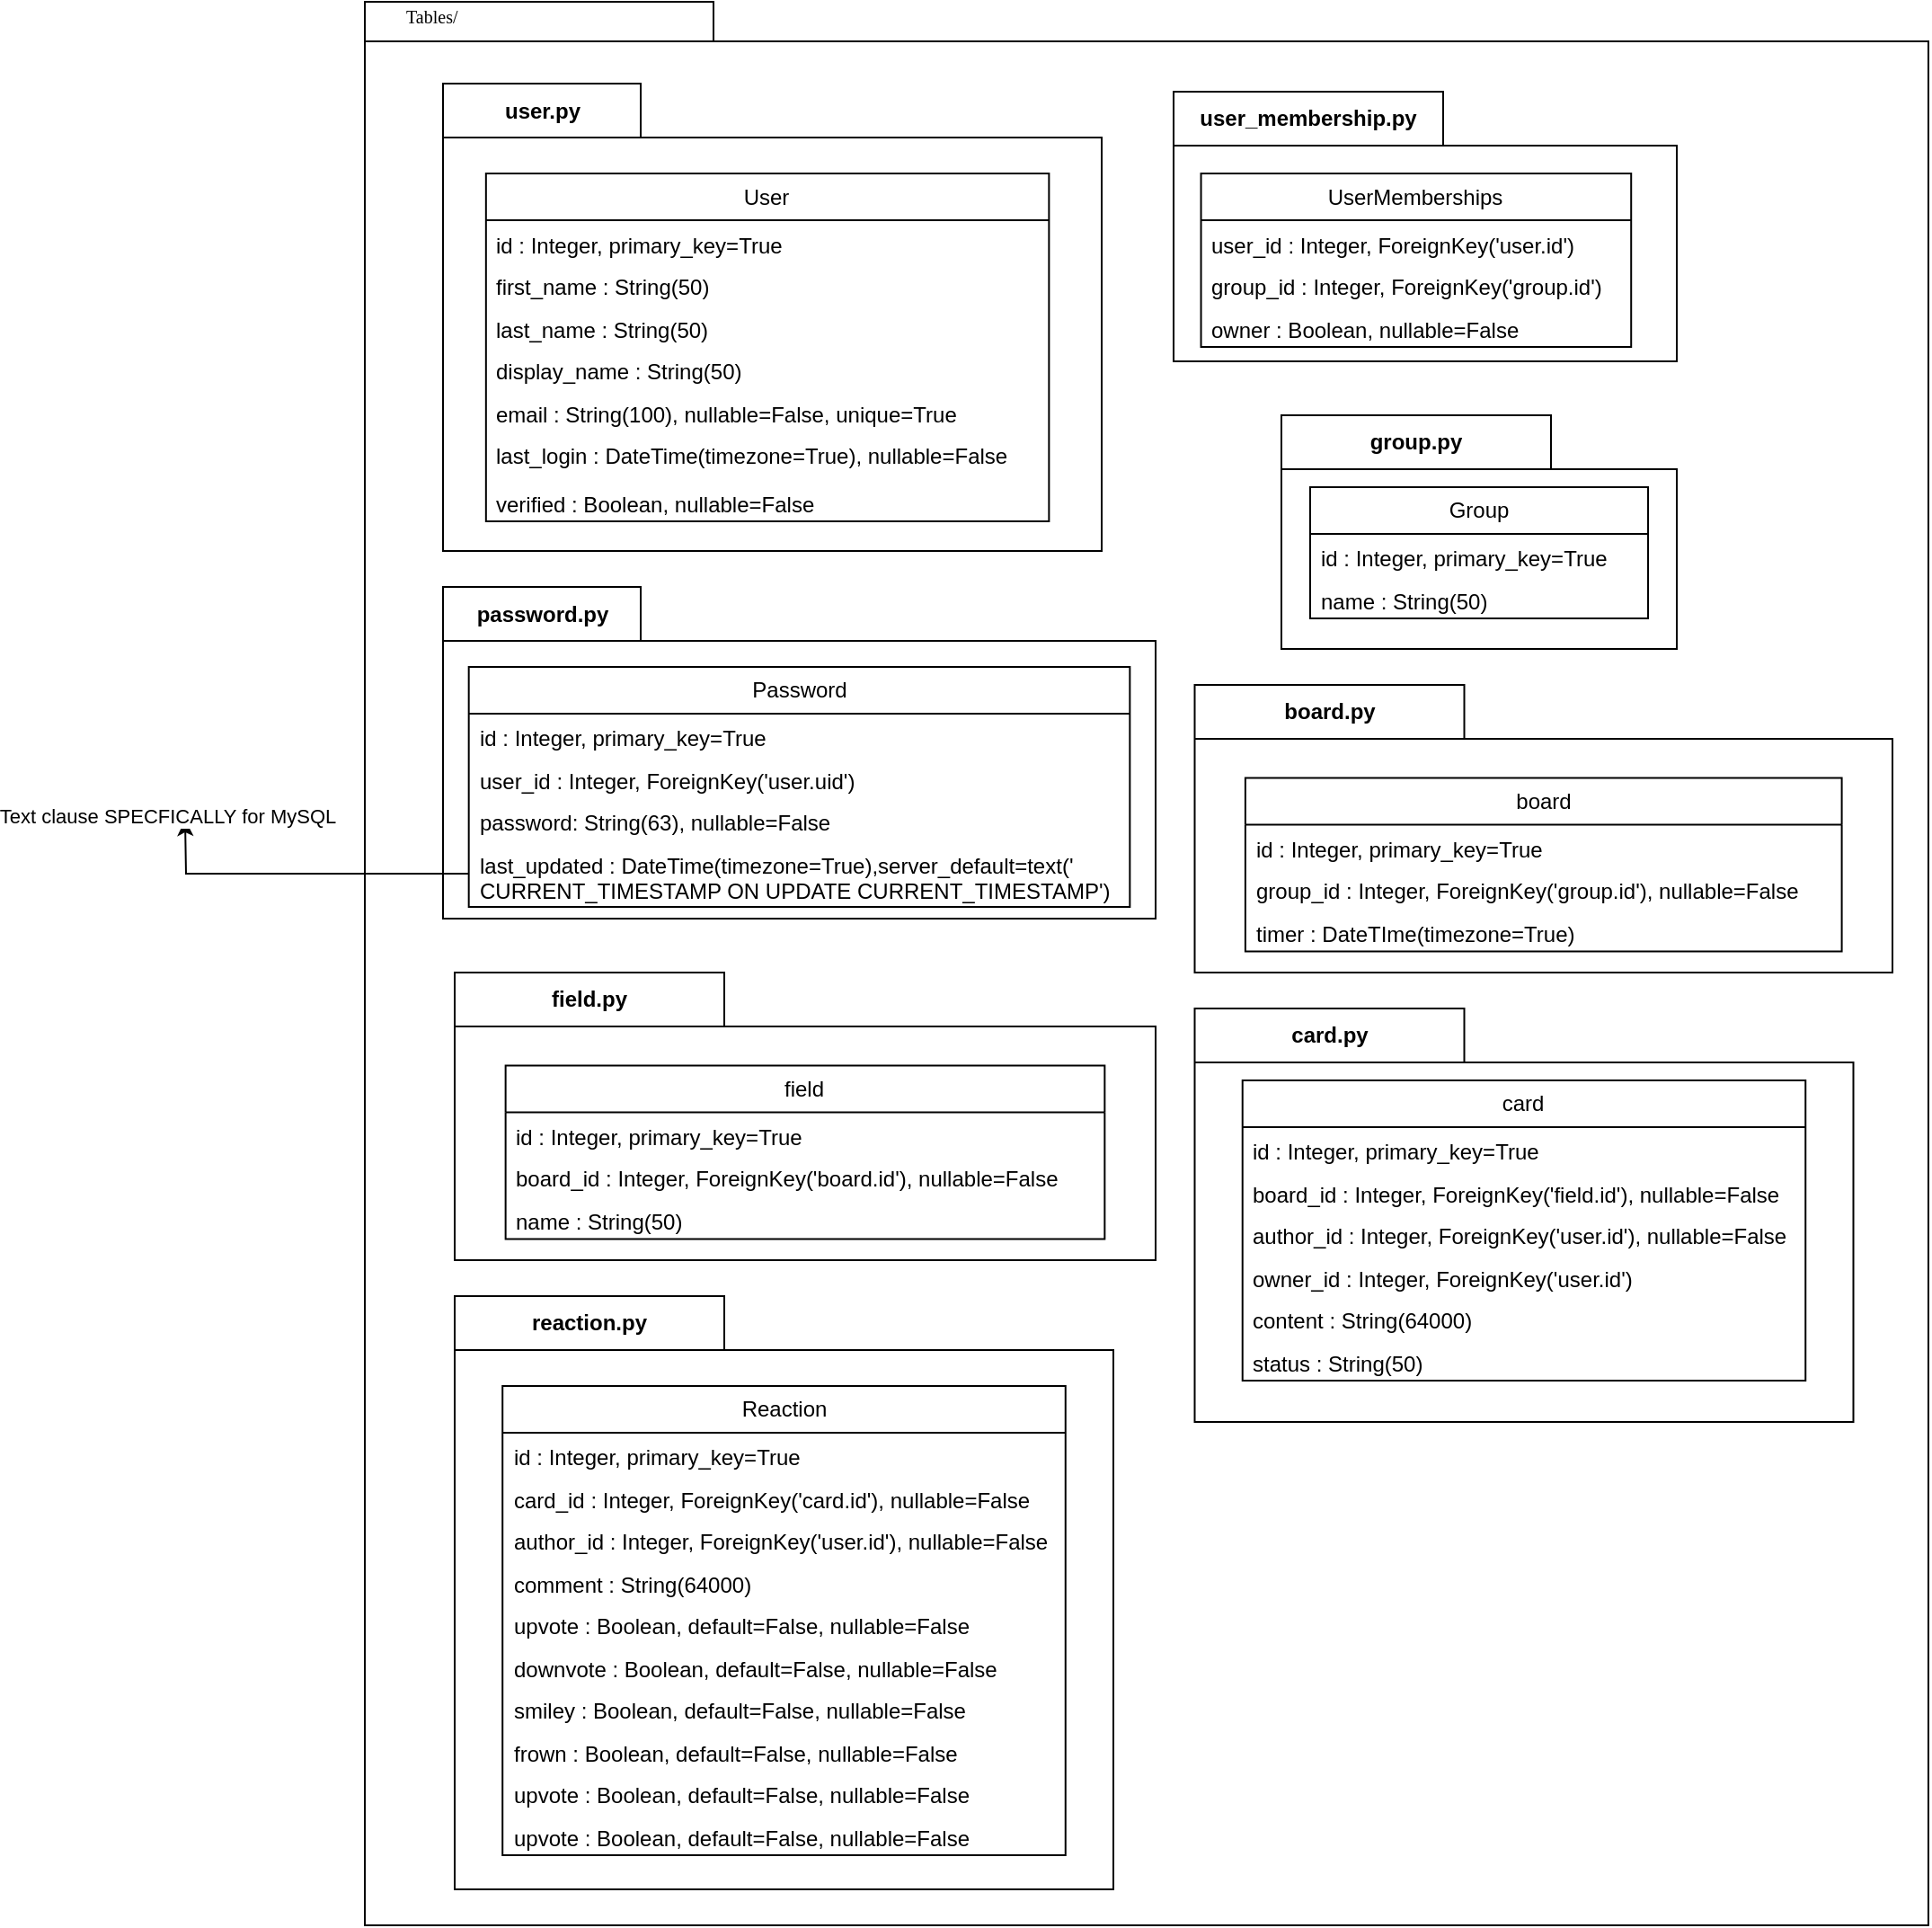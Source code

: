 <mxfile version="23.1.0" type="github">
  <diagram name="Page-1" id="b5b7bab2-c9e2-2cf4-8b2a-24fd1a2a6d21">
    <mxGraphModel dx="4293" dy="540" grid="1" gridSize="10" guides="1" tooltips="1" connect="1" arrows="1" fold="1" page="1" pageScale="1" pageWidth="827" pageHeight="1169" background="none" math="0" shadow="0">
      <root>
        <mxCell id="0" />
        <mxCell id="1" parent="0" />
        <mxCell id="oABOveACmjRv8DOEJNGW-1" value="" style="shape=folder;fontStyle=1;spacingTop=10;tabWidth=194;tabHeight=22;tabPosition=left;html=1;rounded=0;shadow=0;comic=0;labelBackgroundColor=none;strokeWidth=1;fillColor=none;fontFamily=Verdana;fontSize=10;align=center;" parent="1" vertex="1">
          <mxGeometry x="-2470" y="60" width="870" height="1070" as="geometry" />
        </mxCell>
        <mxCell id="oABOveACmjRv8DOEJNGW-2" value="Tables/" style="text;html=1;align=left;verticalAlign=top;spacingTop=-4;fontSize=10;fontFamily=Verdana" parent="1" vertex="1">
          <mxGeometry x="-2449" y="60" width="130" height="20" as="geometry" />
        </mxCell>
        <mxCell id="oABOveACmjRv8DOEJNGW-3" value="user.py" style="shape=folder;fontStyle=1;tabWidth=110;tabHeight=30;tabPosition=left;html=1;boundedLbl=1;labelInHeader=1;container=1;collapsible=0;whiteSpace=wrap;" parent="1" vertex="1">
          <mxGeometry x="-2426.5" y="105.5" width="366.5" height="260" as="geometry" />
        </mxCell>
        <mxCell id="oABOveACmjRv8DOEJNGW-4" value="" style="html=1;strokeColor=none;resizeWidth=1;resizeHeight=1;fillColor=none;part=1;connectable=0;allowArrows=0;deletable=0;whiteSpace=wrap;" parent="oABOveACmjRv8DOEJNGW-3" vertex="1">
          <mxGeometry width="366.5" height="143" relative="1" as="geometry">
            <mxPoint y="30" as="offset" />
          </mxGeometry>
        </mxCell>
        <mxCell id="oABOveACmjRv8DOEJNGW-5" value="User" style="swimlane;fontStyle=0;childLayout=stackLayout;horizontal=1;startSize=26;fillColor=none;horizontalStack=0;resizeParent=1;resizeParentMax=0;resizeLast=0;collapsible=1;marginBottom=0;whiteSpace=wrap;html=1;" parent="oABOveACmjRv8DOEJNGW-3" vertex="1">
          <mxGeometry x="23.915" y="50" width="313.265" height="193.5" as="geometry">
            <mxRectangle x="30" y="66.671" width="70" height="30" as="alternateBounds" />
          </mxGeometry>
        </mxCell>
        <mxCell id="oABOveACmjRv8DOEJNGW-6" value="id : Integer, primary_key=True" style="text;strokeColor=none;fillColor=none;align=left;verticalAlign=top;spacingLeft=4;spacingRight=4;overflow=hidden;rotatable=0;points=[[0,0.5],[1,0.5]];portConstraint=eastwest;whiteSpace=wrap;html=1;" parent="oABOveACmjRv8DOEJNGW-5" vertex="1">
          <mxGeometry y="26" width="313.265" height="23.5" as="geometry" />
        </mxCell>
        <mxCell id="oABOveACmjRv8DOEJNGW-7" value="first_name : String(50)" style="text;strokeColor=none;fillColor=none;align=left;verticalAlign=top;spacingLeft=4;spacingRight=4;overflow=hidden;rotatable=0;points=[[0,0.5],[1,0.5]];portConstraint=eastwest;whiteSpace=wrap;html=1;" parent="oABOveACmjRv8DOEJNGW-5" vertex="1">
          <mxGeometry y="49.5" width="313.265" height="23.5" as="geometry" />
        </mxCell>
        <mxCell id="oABOveACmjRv8DOEJNGW-8" value="last_name : String(50)" style="text;strokeColor=none;fillColor=none;align=left;verticalAlign=top;spacingLeft=4;spacingRight=4;overflow=hidden;rotatable=0;points=[[0,0.5],[1,0.5]];portConstraint=eastwest;whiteSpace=wrap;html=1;" parent="oABOveACmjRv8DOEJNGW-5" vertex="1">
          <mxGeometry y="73" width="313.265" height="23.5" as="geometry" />
        </mxCell>
        <mxCell id="oABOveACmjRv8DOEJNGW-9" value="display_name : String(50)" style="text;strokeColor=none;fillColor=none;align=left;verticalAlign=top;spacingLeft=4;spacingRight=4;overflow=hidden;rotatable=0;points=[[0,0.5],[1,0.5]];portConstraint=eastwest;whiteSpace=wrap;html=1;" parent="oABOveACmjRv8DOEJNGW-5" vertex="1">
          <mxGeometry y="96.5" width="313.265" height="23.5" as="geometry" />
        </mxCell>
        <mxCell id="W8n6qhtvVjuEU07JGuD6-1" value="email : String(100), nullable=False, unique=True" style="text;strokeColor=none;fillColor=none;align=left;verticalAlign=top;spacingLeft=4;spacingRight=4;overflow=hidden;rotatable=0;points=[[0,0.5],[1,0.5]];portConstraint=eastwest;whiteSpace=wrap;html=1;" parent="oABOveACmjRv8DOEJNGW-5" vertex="1">
          <mxGeometry y="120" width="313.265" height="23.5" as="geometry" />
        </mxCell>
        <mxCell id="W8n6qhtvVjuEU07JGuD6-3" value="last_login : DateTime(timezone=True), nullable=False" style="text;strokeColor=none;fillColor=none;align=left;verticalAlign=top;spacingLeft=4;spacingRight=4;overflow=hidden;rotatable=0;points=[[0,0.5],[1,0.5]];portConstraint=eastwest;whiteSpace=wrap;html=1;" parent="oABOveACmjRv8DOEJNGW-5" vertex="1">
          <mxGeometry y="143.5" width="313.265" height="26.5" as="geometry" />
        </mxCell>
        <mxCell id="W8n6qhtvVjuEU07JGuD6-2" value="verified : Boolean, nullable=False" style="text;strokeColor=none;fillColor=none;align=left;verticalAlign=top;spacingLeft=4;spacingRight=4;overflow=hidden;rotatable=0;points=[[0,0.5],[1,0.5]];portConstraint=eastwest;whiteSpace=wrap;html=1;" parent="oABOveACmjRv8DOEJNGW-5" vertex="1">
          <mxGeometry y="170" width="313.265" height="23.5" as="geometry" />
        </mxCell>
        <mxCell id="oABOveACmjRv8DOEJNGW-14" value="password.py" style="shape=folder;fontStyle=1;tabWidth=110;tabHeight=30;tabPosition=left;html=1;boundedLbl=1;labelInHeader=1;container=1;collapsible=0;whiteSpace=wrap;" parent="1" vertex="1">
          <mxGeometry x="-2426.5" y="385.5" width="396.5" height="184.5" as="geometry" />
        </mxCell>
        <mxCell id="oABOveACmjRv8DOEJNGW-15" value="" style="html=1;strokeColor=none;resizeWidth=1;resizeHeight=1;fillColor=none;part=1;connectable=0;allowArrows=0;deletable=0;whiteSpace=wrap;" parent="oABOveACmjRv8DOEJNGW-14" vertex="1">
          <mxGeometry width="396.5" height="98.603" relative="1" as="geometry">
            <mxPoint y="30" as="offset" />
          </mxGeometry>
        </mxCell>
        <mxCell id="oABOveACmjRv8DOEJNGW-16" value="Password" style="swimlane;fontStyle=0;childLayout=stackLayout;horizontal=1;startSize=26;fillColor=none;horizontalStack=0;resizeParent=1;resizeParentMax=0;resizeLast=0;collapsible=1;marginBottom=0;whiteSpace=wrap;html=1;" parent="oABOveACmjRv8DOEJNGW-14" vertex="1">
          <mxGeometry x="14.34" y="44.5" width="367.83" height="133.5" as="geometry">
            <mxRectangle x="30" y="66.671" width="70" height="30" as="alternateBounds" />
          </mxGeometry>
        </mxCell>
        <mxCell id="oABOveACmjRv8DOEJNGW-17" value="id : Integer, primary_key=True" style="text;strokeColor=none;fillColor=none;align=left;verticalAlign=top;spacingLeft=4;spacingRight=4;overflow=hidden;rotatable=0;points=[[0,0.5],[1,0.5]];portConstraint=eastwest;whiteSpace=wrap;html=1;" parent="oABOveACmjRv8DOEJNGW-16" vertex="1">
          <mxGeometry y="26" width="367.83" height="23.5" as="geometry" />
        </mxCell>
        <mxCell id="W8n6qhtvVjuEU07JGuD6-12" value="user_id : Integer,&amp;nbsp;ForeignKey(&#39;user.uid&#39;)" style="text;strokeColor=none;fillColor=none;align=left;verticalAlign=top;spacingLeft=4;spacingRight=4;overflow=hidden;rotatable=0;points=[[0,0.5],[1,0.5]];portConstraint=eastwest;whiteSpace=wrap;html=1;" parent="oABOveACmjRv8DOEJNGW-16" vertex="1">
          <mxGeometry y="49.5" width="367.83" height="23.5" as="geometry" />
        </mxCell>
        <mxCell id="oABOveACmjRv8DOEJNGW-18" value="password: String(63), nullable=False" style="text;strokeColor=none;fillColor=none;align=left;verticalAlign=top;spacingLeft=4;spacingRight=4;overflow=hidden;rotatable=0;points=[[0,0.5],[1,0.5]];portConstraint=eastwest;whiteSpace=wrap;html=1;" parent="oABOveACmjRv8DOEJNGW-16" vertex="1">
          <mxGeometry y="73" width="367.83" height="23.5" as="geometry" />
        </mxCell>
        <mxCell id="W8n6qhtvVjuEU07JGuD6-8" style="edgeStyle=orthogonalEdgeStyle;rounded=0;orthogonalLoop=1;jettySize=auto;html=1;exitX=0;exitY=0.5;exitDx=0;exitDy=0;" parent="oABOveACmjRv8DOEJNGW-16" source="oABOveACmjRv8DOEJNGW-19" edge="1">
          <mxGeometry relative="1" as="geometry">
            <mxPoint x="-157.839" y="85" as="targetPoint" />
          </mxGeometry>
        </mxCell>
        <mxCell id="W8n6qhtvVjuEU07JGuD6-9" value="Text clause SPECFICALLY for MySQL" style="edgeLabel;html=1;align=center;verticalAlign=middle;resizable=0;points=[];" parent="W8n6qhtvVjuEU07JGuD6-8" vertex="1" connectable="0">
          <mxGeometry x="1" y="6" relative="1" as="geometry">
            <mxPoint x="-4" y="-2" as="offset" />
          </mxGeometry>
        </mxCell>
        <mxCell id="oABOveACmjRv8DOEJNGW-19" value="last_updated : DateTime(timezone=True),server_default=text(&#39;&lt;br&gt;CURRENT_TIMESTAMP ON UPDATE CURRENT_TIMESTAMP&#39;)" style="text;strokeColor=none;fillColor=none;align=left;verticalAlign=top;spacingLeft=4;spacingRight=4;overflow=hidden;rotatable=0;points=[[0,0.5],[1,0.5]];portConstraint=eastwest;whiteSpace=wrap;html=1;" parent="oABOveACmjRv8DOEJNGW-16" vertex="1">
          <mxGeometry y="96.5" width="367.83" height="37" as="geometry" />
        </mxCell>
        <mxCell id="W8n6qhtvVjuEU07JGuD6-13" value="user_membership.py" style="shape=folder;fontStyle=1;tabWidth=150;tabHeight=30;tabPosition=left;html=1;boundedLbl=1;labelInHeader=1;container=1;collapsible=0;whiteSpace=wrap;" parent="1" vertex="1">
          <mxGeometry x="-2020" y="110" width="280" height="150" as="geometry" />
        </mxCell>
        <mxCell id="W8n6qhtvVjuEU07JGuD6-14" value="" style="html=1;strokeColor=none;resizeWidth=1;resizeHeight=1;fillColor=none;part=1;connectable=0;allowArrows=0;deletable=0;whiteSpace=wrap;" parent="W8n6qhtvVjuEU07JGuD6-13" vertex="1">
          <mxGeometry width="280.0" height="82.5" relative="1" as="geometry">
            <mxPoint y="30" as="offset" />
          </mxGeometry>
        </mxCell>
        <mxCell id="W8n6qhtvVjuEU07JGuD6-15" value="UserMemberships" style="swimlane;fontStyle=0;childLayout=stackLayout;horizontal=1;startSize=26;fillColor=none;horizontalStack=0;resizeParent=1;resizeParentMax=0;resizeLast=0;collapsible=1;marginBottom=0;whiteSpace=wrap;html=1;" parent="W8n6qhtvVjuEU07JGuD6-13" vertex="1">
          <mxGeometry x="15.276" y="45.5" width="239.329" height="96.5" as="geometry">
            <mxRectangle x="30" y="66.671" width="70" height="30" as="alternateBounds" />
          </mxGeometry>
        </mxCell>
        <mxCell id="W8n6qhtvVjuEU07JGuD6-16" value="user_id : Integer, ForeignKey(&#39;user.id&#39;)" style="text;strokeColor=none;fillColor=none;align=left;verticalAlign=top;spacingLeft=4;spacingRight=4;overflow=hidden;rotatable=0;points=[[0,0.5],[1,0.5]];portConstraint=eastwest;whiteSpace=wrap;html=1;" parent="W8n6qhtvVjuEU07JGuD6-15" vertex="1">
          <mxGeometry y="26" width="239.329" height="23.5" as="geometry" />
        </mxCell>
        <mxCell id="W8n6qhtvVjuEU07JGuD6-17" value="group_id : Integer, ForeignKey(&#39;group.id&#39;)" style="text;strokeColor=none;fillColor=none;align=left;verticalAlign=top;spacingLeft=4;spacingRight=4;overflow=hidden;rotatable=0;points=[[0,0.5],[1,0.5]];portConstraint=eastwest;whiteSpace=wrap;html=1;" parent="W8n6qhtvVjuEU07JGuD6-15" vertex="1">
          <mxGeometry y="49.5" width="239.329" height="23.5" as="geometry" />
        </mxCell>
        <mxCell id="W8n6qhtvVjuEU07JGuD6-22" value="owner : Boolean, nullable=False" style="text;strokeColor=none;fillColor=none;align=left;verticalAlign=top;spacingLeft=4;spacingRight=4;overflow=hidden;rotatable=0;points=[[0,0.5],[1,0.5]];portConstraint=eastwest;whiteSpace=wrap;html=1;" parent="W8n6qhtvVjuEU07JGuD6-15" vertex="1">
          <mxGeometry y="73" width="239.329" height="23.5" as="geometry" />
        </mxCell>
        <mxCell id="W8n6qhtvVjuEU07JGuD6-23" value="group.py" style="shape=folder;fontStyle=1;tabWidth=150;tabHeight=30;tabPosition=left;html=1;boundedLbl=1;labelInHeader=1;container=1;collapsible=0;whiteSpace=wrap;" parent="1" vertex="1">
          <mxGeometry x="-1960" y="290" width="220" height="130" as="geometry" />
        </mxCell>
        <mxCell id="W8n6qhtvVjuEU07JGuD6-24" value="" style="html=1;strokeColor=none;resizeWidth=1;resizeHeight=1;fillColor=none;part=1;connectable=0;allowArrows=0;deletable=0;whiteSpace=wrap;" parent="W8n6qhtvVjuEU07JGuD6-23" vertex="1">
          <mxGeometry width="220.0" height="71.5" relative="1" as="geometry">
            <mxPoint y="30" as="offset" />
          </mxGeometry>
        </mxCell>
        <mxCell id="W8n6qhtvVjuEU07JGuD6-25" value="Group" style="swimlane;fontStyle=0;childLayout=stackLayout;horizontal=1;startSize=26;fillColor=none;horizontalStack=0;resizeParent=1;resizeParentMax=0;resizeLast=0;collapsible=1;marginBottom=0;whiteSpace=wrap;html=1;" parent="W8n6qhtvVjuEU07JGuD6-23" vertex="1">
          <mxGeometry x="15.976" y="40" width="188.044" height="73" as="geometry">
            <mxRectangle x="30" y="66.671" width="70" height="30" as="alternateBounds" />
          </mxGeometry>
        </mxCell>
        <mxCell id="W8n6qhtvVjuEU07JGuD6-27" value="id : Integer, primary_key=True" style="text;strokeColor=none;fillColor=none;align=left;verticalAlign=top;spacingLeft=4;spacingRight=4;overflow=hidden;rotatable=0;points=[[0,0.5],[1,0.5]];portConstraint=eastwest;whiteSpace=wrap;html=1;" parent="W8n6qhtvVjuEU07JGuD6-25" vertex="1">
          <mxGeometry y="26" width="188.044" height="23.5" as="geometry" />
        </mxCell>
        <mxCell id="W8n6qhtvVjuEU07JGuD6-28" value="name : String(50)" style="text;strokeColor=none;fillColor=none;align=left;verticalAlign=top;spacingLeft=4;spacingRight=4;overflow=hidden;rotatable=0;points=[[0,0.5],[1,0.5]];portConstraint=eastwest;whiteSpace=wrap;html=1;" parent="W8n6qhtvVjuEU07JGuD6-25" vertex="1">
          <mxGeometry y="49.5" width="188.044" height="23.5" as="geometry" />
        </mxCell>
        <mxCell id="W8n6qhtvVjuEU07JGuD6-29" value="board.py" style="shape=folder;fontStyle=1;tabWidth=150;tabHeight=30;tabPosition=left;html=1;boundedLbl=1;labelInHeader=1;container=1;collapsible=0;whiteSpace=wrap;" parent="1" vertex="1">
          <mxGeometry x="-2008.25" y="440" width="388.25" height="160" as="geometry" />
        </mxCell>
        <mxCell id="W8n6qhtvVjuEU07JGuD6-30" value="" style="html=1;strokeColor=none;resizeWidth=1;resizeHeight=1;fillColor=none;part=1;connectable=0;allowArrows=0;deletable=0;whiteSpace=wrap;" parent="W8n6qhtvVjuEU07JGuD6-29" vertex="1">
          <mxGeometry width="388.25" height="88.0" relative="1" as="geometry">
            <mxPoint y="30" as="offset" />
          </mxGeometry>
        </mxCell>
        <mxCell id="W8n6qhtvVjuEU07JGuD6-31" value="board" style="swimlane;fontStyle=0;childLayout=stackLayout;horizontal=1;startSize=26;fillColor=none;horizontalStack=0;resizeParent=1;resizeParentMax=0;resizeLast=0;collapsible=1;marginBottom=0;whiteSpace=wrap;html=1;" parent="W8n6qhtvVjuEU07JGuD6-29" vertex="1">
          <mxGeometry x="28.195" y="51.75" width="331.856" height="96.5" as="geometry">
            <mxRectangle x="30" y="66.671" width="70" height="30" as="alternateBounds" />
          </mxGeometry>
        </mxCell>
        <mxCell id="W8n6qhtvVjuEU07JGuD6-32" value="id : Integer, primary_key=True" style="text;strokeColor=none;fillColor=none;align=left;verticalAlign=top;spacingLeft=4;spacingRight=4;overflow=hidden;rotatable=0;points=[[0,0.5],[1,0.5]];portConstraint=eastwest;whiteSpace=wrap;html=1;" parent="W8n6qhtvVjuEU07JGuD6-31" vertex="1">
          <mxGeometry y="26" width="331.856" height="23.5" as="geometry" />
        </mxCell>
        <mxCell id="W8n6qhtvVjuEU07JGuD6-34" value="group_id : Integer, ForeignKey(&#39;group.id&#39;), nullable=False" style="text;strokeColor=none;fillColor=none;align=left;verticalAlign=top;spacingLeft=4;spacingRight=4;overflow=hidden;rotatable=0;points=[[0,0.5],[1,0.5]];portConstraint=eastwest;whiteSpace=wrap;html=1;" parent="W8n6qhtvVjuEU07JGuD6-31" vertex="1">
          <mxGeometry y="49.5" width="331.856" height="23.5" as="geometry" />
        </mxCell>
        <mxCell id="W8n6qhtvVjuEU07JGuD6-33" value="timer : DateTIme(timezone=True)" style="text;strokeColor=none;fillColor=none;align=left;verticalAlign=top;spacingLeft=4;spacingRight=4;overflow=hidden;rotatable=0;points=[[0,0.5],[1,0.5]];portConstraint=eastwest;whiteSpace=wrap;html=1;" parent="W8n6qhtvVjuEU07JGuD6-31" vertex="1">
          <mxGeometry y="73" width="331.856" height="23.5" as="geometry" />
        </mxCell>
        <mxCell id="W8n6qhtvVjuEU07JGuD6-35" value="field.py" style="shape=folder;fontStyle=1;tabWidth=150;tabHeight=30;tabPosition=left;html=1;boundedLbl=1;labelInHeader=1;container=1;collapsible=0;whiteSpace=wrap;" parent="1" vertex="1">
          <mxGeometry x="-2420" y="600" width="390" height="160" as="geometry" />
        </mxCell>
        <mxCell id="W8n6qhtvVjuEU07JGuD6-36" value="" style="html=1;strokeColor=none;resizeWidth=1;resizeHeight=1;fillColor=none;part=1;connectable=0;allowArrows=0;deletable=0;whiteSpace=wrap;" parent="W8n6qhtvVjuEU07JGuD6-35" vertex="1">
          <mxGeometry width="390.0" height="88.0" relative="1" as="geometry">
            <mxPoint y="30" as="offset" />
          </mxGeometry>
        </mxCell>
        <mxCell id="W8n6qhtvVjuEU07JGuD6-37" value="field" style="swimlane;fontStyle=0;childLayout=stackLayout;horizontal=1;startSize=26;fillColor=none;horizontalStack=0;resizeParent=1;resizeParentMax=0;resizeLast=0;collapsible=1;marginBottom=0;whiteSpace=wrap;html=1;" parent="W8n6qhtvVjuEU07JGuD6-35" vertex="1">
          <mxGeometry x="28.322" y="51.75" width="333.351" height="96.5" as="geometry">
            <mxRectangle x="30" y="66.671" width="70" height="30" as="alternateBounds" />
          </mxGeometry>
        </mxCell>
        <mxCell id="W8n6qhtvVjuEU07JGuD6-38" value="id : Integer, primary_key=True" style="text;strokeColor=none;fillColor=none;align=left;verticalAlign=top;spacingLeft=4;spacingRight=4;overflow=hidden;rotatable=0;points=[[0,0.5],[1,0.5]];portConstraint=eastwest;whiteSpace=wrap;html=1;" parent="W8n6qhtvVjuEU07JGuD6-37" vertex="1">
          <mxGeometry y="26" width="333.351" height="23.5" as="geometry" />
        </mxCell>
        <mxCell id="W8n6qhtvVjuEU07JGuD6-39" value="board_id : Integer, ForeignKey(&#39;board.id&#39;), nullable=False" style="text;strokeColor=none;fillColor=none;align=left;verticalAlign=top;spacingLeft=4;spacingRight=4;overflow=hidden;rotatable=0;points=[[0,0.5],[1,0.5]];portConstraint=eastwest;whiteSpace=wrap;html=1;" parent="W8n6qhtvVjuEU07JGuD6-37" vertex="1">
          <mxGeometry y="49.5" width="333.351" height="23.5" as="geometry" />
        </mxCell>
        <mxCell id="W8n6qhtvVjuEU07JGuD6-41" value="name : String(50)" style="text;strokeColor=none;fillColor=none;align=left;verticalAlign=top;spacingLeft=4;spacingRight=4;overflow=hidden;rotatable=0;points=[[0,0.5],[1,0.5]];portConstraint=eastwest;whiteSpace=wrap;html=1;" parent="W8n6qhtvVjuEU07JGuD6-37" vertex="1">
          <mxGeometry y="73" width="333.351" height="23.5" as="geometry" />
        </mxCell>
        <mxCell id="W8n6qhtvVjuEU07JGuD6-42" value="card.py" style="shape=folder;fontStyle=1;tabWidth=150;tabHeight=30;tabPosition=left;html=1;boundedLbl=1;labelInHeader=1;container=1;collapsible=0;whiteSpace=wrap;" parent="1" vertex="1">
          <mxGeometry x="-2008.25" y="620" width="366.5" height="230" as="geometry" />
        </mxCell>
        <mxCell id="W8n6qhtvVjuEU07JGuD6-43" value="" style="html=1;strokeColor=none;resizeWidth=1;resizeHeight=1;fillColor=none;part=1;connectable=0;allowArrows=0;deletable=0;whiteSpace=wrap;" parent="W8n6qhtvVjuEU07JGuD6-42" vertex="1">
          <mxGeometry width="366.5" height="126.5" relative="1" as="geometry">
            <mxPoint y="30" as="offset" />
          </mxGeometry>
        </mxCell>
        <mxCell id="W8n6qhtvVjuEU07JGuD6-44" value="card" style="swimlane;fontStyle=0;childLayout=stackLayout;horizontal=1;startSize=26;fillColor=none;horizontalStack=0;resizeParent=1;resizeParentMax=0;resizeLast=0;collapsible=1;marginBottom=0;whiteSpace=wrap;html=1;" parent="W8n6qhtvVjuEU07JGuD6-42" vertex="1">
          <mxGeometry x="26.615" y="40" width="313.265" height="167" as="geometry">
            <mxRectangle x="30" y="66.671" width="70" height="30" as="alternateBounds" />
          </mxGeometry>
        </mxCell>
        <mxCell id="W8n6qhtvVjuEU07JGuD6-45" value="id : Integer, primary_key=True" style="text;strokeColor=none;fillColor=none;align=left;verticalAlign=top;spacingLeft=4;spacingRight=4;overflow=hidden;rotatable=0;points=[[0,0.5],[1,0.5]];portConstraint=eastwest;whiteSpace=wrap;html=1;" parent="W8n6qhtvVjuEU07JGuD6-44" vertex="1">
          <mxGeometry y="26" width="313.265" height="23.5" as="geometry" />
        </mxCell>
        <mxCell id="W8n6qhtvVjuEU07JGuD6-46" value="board_id : Integer, ForeignKey(&#39;field.id&#39;), nullable=False" style="text;strokeColor=none;fillColor=none;align=left;verticalAlign=top;spacingLeft=4;spacingRight=4;overflow=hidden;rotatable=0;points=[[0,0.5],[1,0.5]];portConstraint=eastwest;whiteSpace=wrap;html=1;" parent="W8n6qhtvVjuEU07JGuD6-44" vertex="1">
          <mxGeometry y="49.5" width="313.265" height="23.5" as="geometry" />
        </mxCell>
        <mxCell id="W8n6qhtvVjuEU07JGuD6-47" value="author_id : Integer, ForeignKey(&#39;user.id&#39;), nullable=False" style="text;strokeColor=none;fillColor=none;align=left;verticalAlign=top;spacingLeft=4;spacingRight=4;overflow=hidden;rotatable=0;points=[[0,0.5],[1,0.5]];portConstraint=eastwest;whiteSpace=wrap;html=1;" parent="W8n6qhtvVjuEU07JGuD6-44" vertex="1">
          <mxGeometry y="73" width="313.265" height="23.5" as="geometry" />
        </mxCell>
        <mxCell id="W8n6qhtvVjuEU07JGuD6-49" value="owner_id : Integer, ForeignKey(&#39;user.id&#39;)" style="text;strokeColor=none;fillColor=none;align=left;verticalAlign=top;spacingLeft=4;spacingRight=4;overflow=hidden;rotatable=0;points=[[0,0.5],[1,0.5]];portConstraint=eastwest;whiteSpace=wrap;html=1;" parent="W8n6qhtvVjuEU07JGuD6-44" vertex="1">
          <mxGeometry y="96.5" width="313.265" height="23.5" as="geometry" />
        </mxCell>
        <mxCell id="W8n6qhtvVjuEU07JGuD6-50" value="content : String(64000)" style="text;strokeColor=none;fillColor=none;align=left;verticalAlign=top;spacingLeft=4;spacingRight=4;overflow=hidden;rotatable=0;points=[[0,0.5],[1,0.5]];portConstraint=eastwest;whiteSpace=wrap;html=1;" parent="W8n6qhtvVjuEU07JGuD6-44" vertex="1">
          <mxGeometry y="120" width="313.265" height="23.5" as="geometry" />
        </mxCell>
        <mxCell id="W8n6qhtvVjuEU07JGuD6-51" value="status : String(50)" style="text;strokeColor=none;fillColor=none;align=left;verticalAlign=top;spacingLeft=4;spacingRight=4;overflow=hidden;rotatable=0;points=[[0,0.5],[1,0.5]];portConstraint=eastwest;whiteSpace=wrap;html=1;" parent="W8n6qhtvVjuEU07JGuD6-44" vertex="1">
          <mxGeometry y="143.5" width="313.265" height="23.5" as="geometry" />
        </mxCell>
        <mxCell id="W8n6qhtvVjuEU07JGuD6-52" value="reaction.py" style="shape=folder;fontStyle=1;tabWidth=150;tabHeight=30;tabPosition=left;html=1;boundedLbl=1;labelInHeader=1;container=1;collapsible=0;whiteSpace=wrap;" parent="1" vertex="1">
          <mxGeometry x="-2420" y="780" width="366.5" height="330" as="geometry" />
        </mxCell>
        <mxCell id="W8n6qhtvVjuEU07JGuD6-53" value="" style="html=1;strokeColor=none;resizeWidth=1;resizeHeight=1;fillColor=none;part=1;connectable=0;allowArrows=0;deletable=0;whiteSpace=wrap;" parent="W8n6qhtvVjuEU07JGuD6-52" vertex="1">
          <mxGeometry width="366.5" height="181.5" relative="1" as="geometry">
            <mxPoint y="30" as="offset" />
          </mxGeometry>
        </mxCell>
        <mxCell id="W8n6qhtvVjuEU07JGuD6-54" value="Reaction" style="swimlane;fontStyle=0;childLayout=stackLayout;horizontal=1;startSize=26;fillColor=none;horizontalStack=0;resizeParent=1;resizeParentMax=0;resizeLast=0;collapsible=1;marginBottom=0;whiteSpace=wrap;html=1;" parent="W8n6qhtvVjuEU07JGuD6-52" vertex="1">
          <mxGeometry x="26.615" y="50" width="313.265" height="261" as="geometry">
            <mxRectangle x="30" y="66.671" width="70" height="30" as="alternateBounds" />
          </mxGeometry>
        </mxCell>
        <mxCell id="W8n6qhtvVjuEU07JGuD6-55" value="id : Integer, primary_key=True" style="text;strokeColor=none;fillColor=none;align=left;verticalAlign=top;spacingLeft=4;spacingRight=4;overflow=hidden;rotatable=0;points=[[0,0.5],[1,0.5]];portConstraint=eastwest;whiteSpace=wrap;html=1;" parent="W8n6qhtvVjuEU07JGuD6-54" vertex="1">
          <mxGeometry y="26" width="313.265" height="23.5" as="geometry" />
        </mxCell>
        <mxCell id="W8n6qhtvVjuEU07JGuD6-56" value="card_id : Integer, ForeignKey(&#39;card.id&#39;), nullable=False" style="text;strokeColor=none;fillColor=none;align=left;verticalAlign=top;spacingLeft=4;spacingRight=4;overflow=hidden;rotatable=0;points=[[0,0.5],[1,0.5]];portConstraint=eastwest;whiteSpace=wrap;html=1;" parent="W8n6qhtvVjuEU07JGuD6-54" vertex="1">
          <mxGeometry y="49.5" width="313.265" height="23.5" as="geometry" />
        </mxCell>
        <mxCell id="W8n6qhtvVjuEU07JGuD6-57" value="author_id : Integer, ForeignKey(&#39;user.id&#39;), nullable=False" style="text;strokeColor=none;fillColor=none;align=left;verticalAlign=top;spacingLeft=4;spacingRight=4;overflow=hidden;rotatable=0;points=[[0,0.5],[1,0.5]];portConstraint=eastwest;whiteSpace=wrap;html=1;" parent="W8n6qhtvVjuEU07JGuD6-54" vertex="1">
          <mxGeometry y="73" width="313.265" height="23.5" as="geometry" />
        </mxCell>
        <mxCell id="W8n6qhtvVjuEU07JGuD6-58" value="comment : String(64000)" style="text;strokeColor=none;fillColor=none;align=left;verticalAlign=top;spacingLeft=4;spacingRight=4;overflow=hidden;rotatable=0;points=[[0,0.5],[1,0.5]];portConstraint=eastwest;whiteSpace=wrap;html=1;" parent="W8n6qhtvVjuEU07JGuD6-54" vertex="1">
          <mxGeometry y="96.5" width="313.265" height="23.5" as="geometry" />
        </mxCell>
        <mxCell id="W8n6qhtvVjuEU07JGuD6-59" value="upvote : Boolean, default=False, nullable=False" style="text;strokeColor=none;fillColor=none;align=left;verticalAlign=top;spacingLeft=4;spacingRight=4;overflow=hidden;rotatable=0;points=[[0,0.5],[1,0.5]];portConstraint=eastwest;whiteSpace=wrap;html=1;" parent="W8n6qhtvVjuEU07JGuD6-54" vertex="1">
          <mxGeometry y="120" width="313.265" height="23.5" as="geometry" />
        </mxCell>
        <mxCell id="aCUIkRqVLGMasuhHswXl-1" value="downvote : Boolean, default=False, nullable=False" style="text;strokeColor=none;fillColor=none;align=left;verticalAlign=top;spacingLeft=4;spacingRight=4;overflow=hidden;rotatable=0;points=[[0,0.5],[1,0.5]];portConstraint=eastwest;whiteSpace=wrap;html=1;" vertex="1" parent="W8n6qhtvVjuEU07JGuD6-54">
          <mxGeometry y="143.5" width="313.265" height="23.5" as="geometry" />
        </mxCell>
        <mxCell id="aCUIkRqVLGMasuhHswXl-2" value="smiley : Boolean, default=False, nullable=False" style="text;strokeColor=none;fillColor=none;align=left;verticalAlign=top;spacingLeft=4;spacingRight=4;overflow=hidden;rotatable=0;points=[[0,0.5],[1,0.5]];portConstraint=eastwest;whiteSpace=wrap;html=1;" vertex="1" parent="W8n6qhtvVjuEU07JGuD6-54">
          <mxGeometry y="167" width="313.265" height="23.5" as="geometry" />
        </mxCell>
        <mxCell id="aCUIkRqVLGMasuhHswXl-3" value="frown : Boolean, default=False, nullable=False" style="text;strokeColor=none;fillColor=none;align=left;verticalAlign=top;spacingLeft=4;spacingRight=4;overflow=hidden;rotatable=0;points=[[0,0.5],[1,0.5]];portConstraint=eastwest;whiteSpace=wrap;html=1;" vertex="1" parent="W8n6qhtvVjuEU07JGuD6-54">
          <mxGeometry y="190.5" width="313.265" height="23.5" as="geometry" />
        </mxCell>
        <mxCell id="aCUIkRqVLGMasuhHswXl-4" value="upvote : Boolean, default=False, nullable=False" style="text;strokeColor=none;fillColor=none;align=left;verticalAlign=top;spacingLeft=4;spacingRight=4;overflow=hidden;rotatable=0;points=[[0,0.5],[1,0.5]];portConstraint=eastwest;whiteSpace=wrap;html=1;" vertex="1" parent="W8n6qhtvVjuEU07JGuD6-54">
          <mxGeometry y="214" width="313.265" height="23.5" as="geometry" />
        </mxCell>
        <mxCell id="aCUIkRqVLGMasuhHswXl-5" value="upvote : Boolean, default=False, nullable=False" style="text;strokeColor=none;fillColor=none;align=left;verticalAlign=top;spacingLeft=4;spacingRight=4;overflow=hidden;rotatable=0;points=[[0,0.5],[1,0.5]];portConstraint=eastwest;whiteSpace=wrap;html=1;" vertex="1" parent="W8n6qhtvVjuEU07JGuD6-54">
          <mxGeometry y="237.5" width="313.265" height="23.5" as="geometry" />
        </mxCell>
      </root>
    </mxGraphModel>
  </diagram>
</mxfile>
